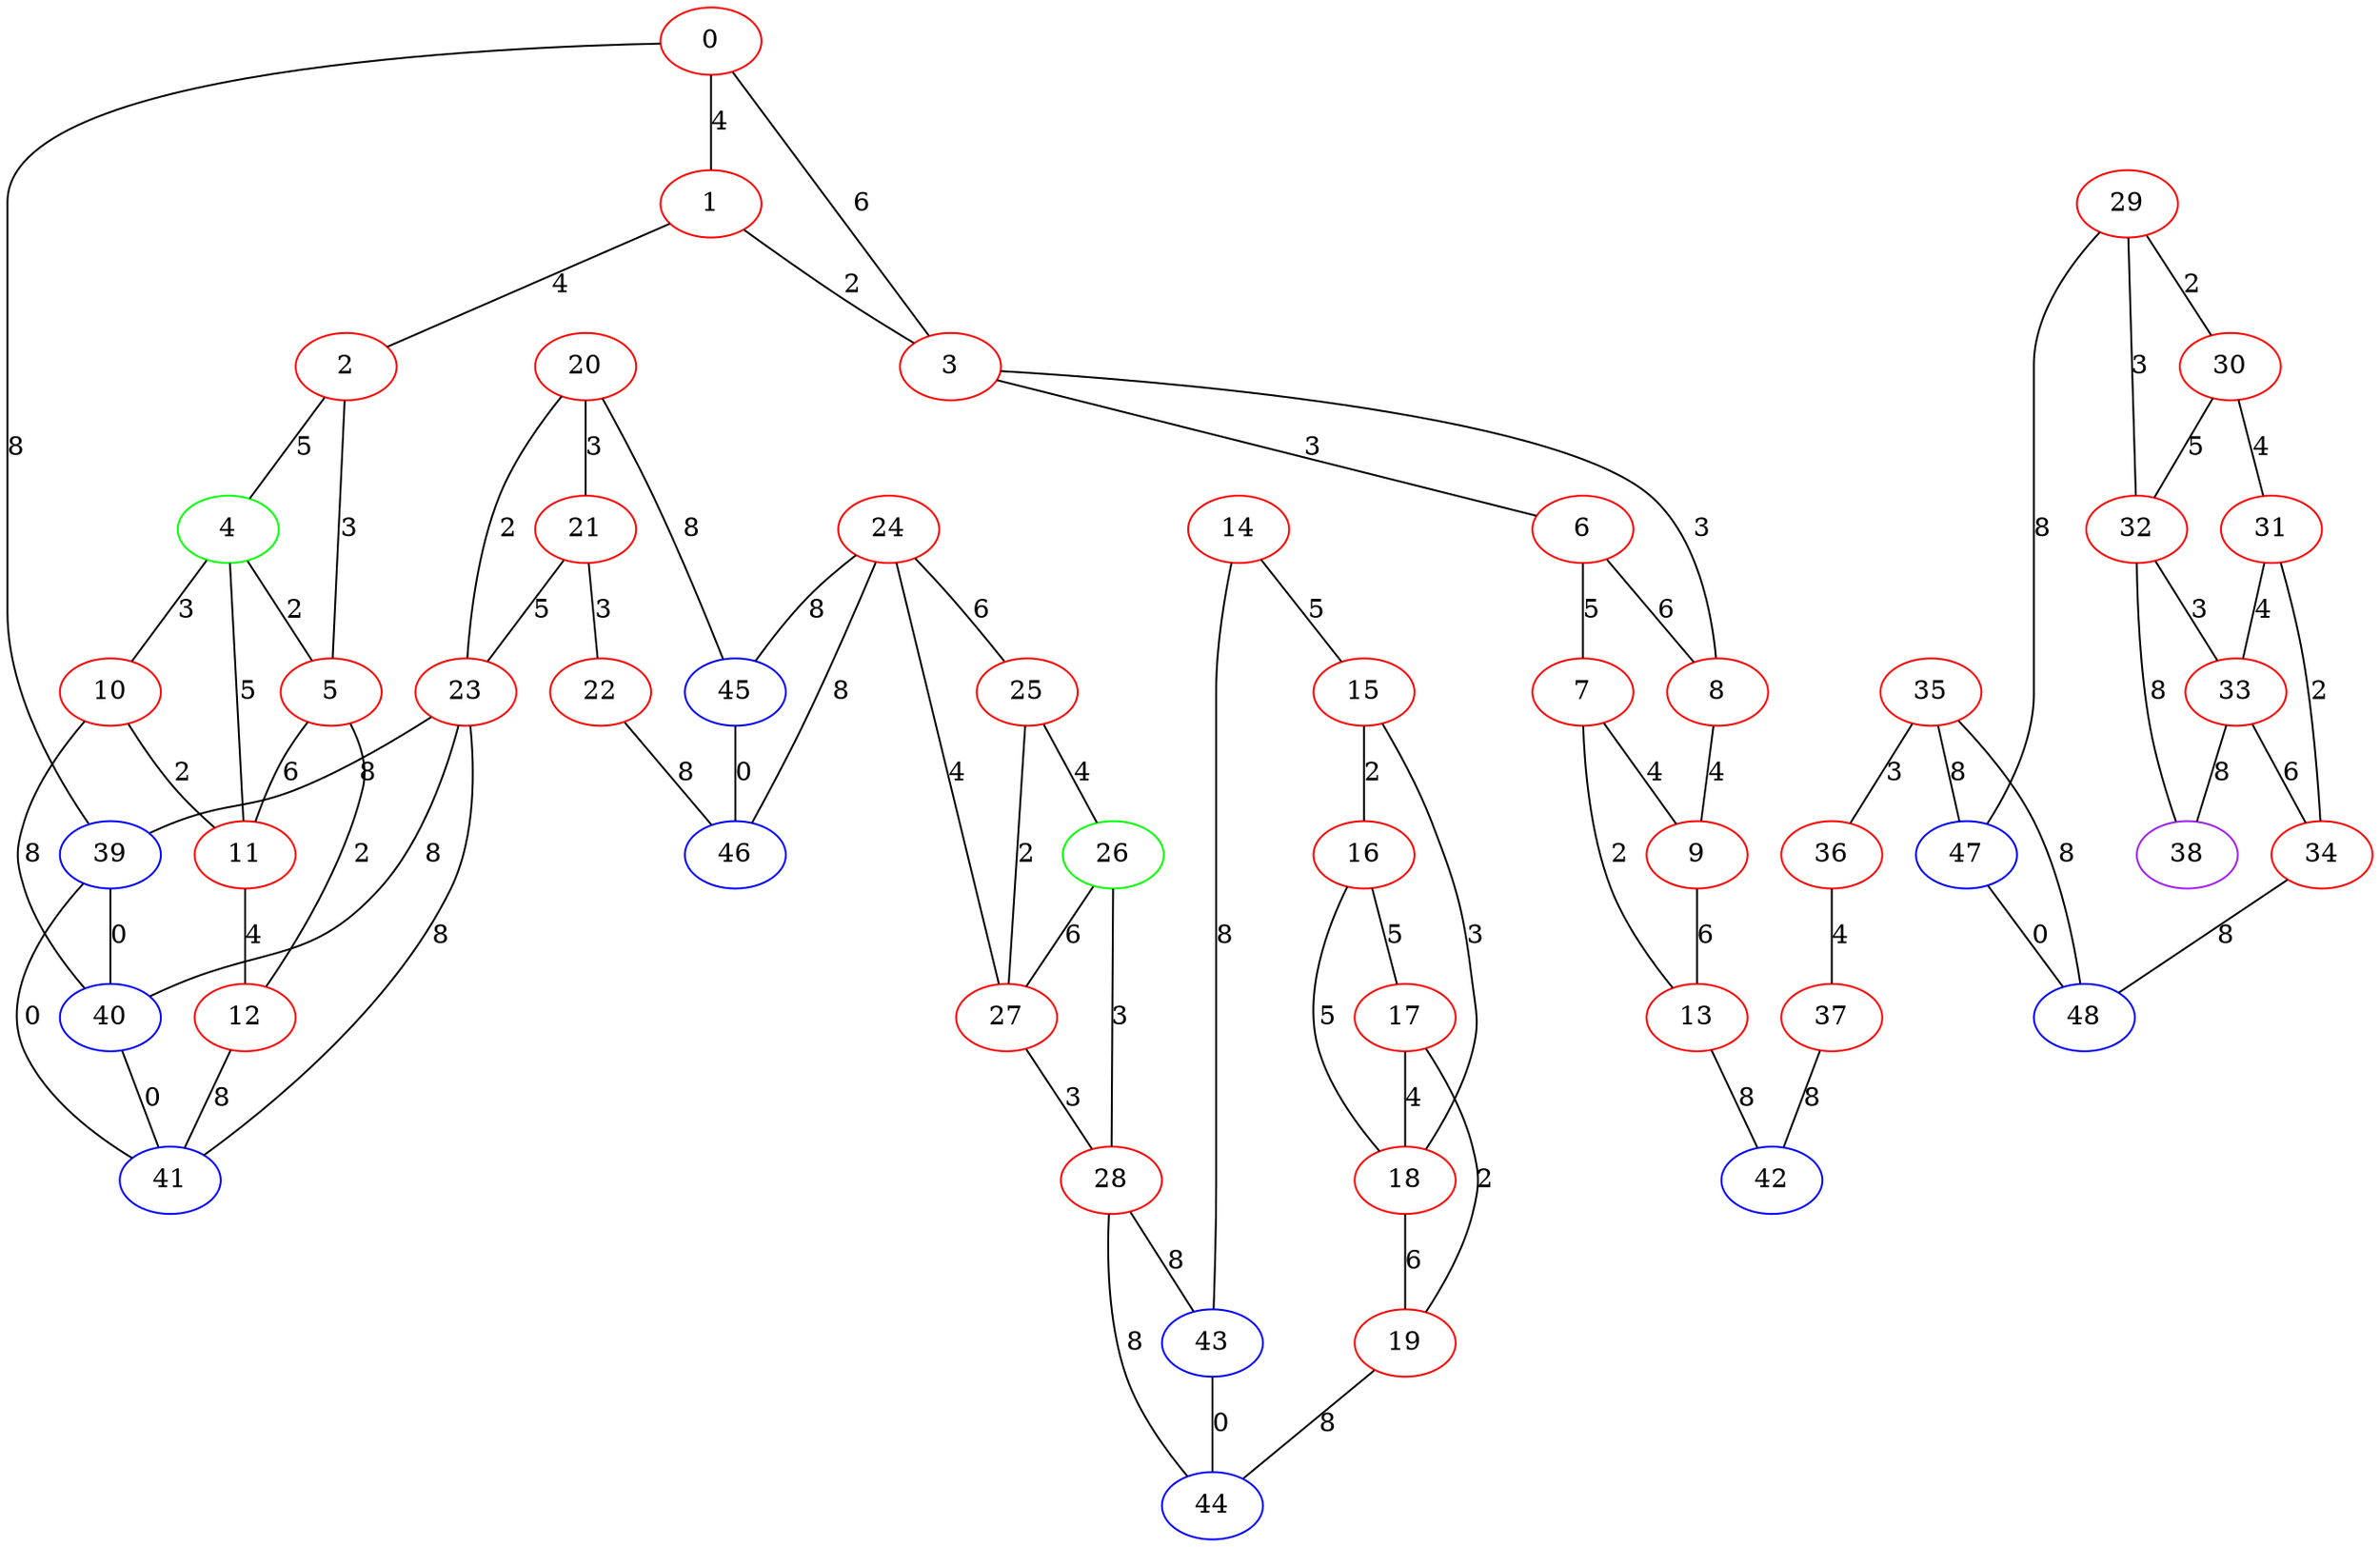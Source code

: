 graph "" {
0 [color=red, weight=1];
1 [color=red, weight=1];
2 [color=red, weight=1];
3 [color=red, weight=1];
4 [color=green, weight=2];
5 [color=red, weight=1];
6 [color=red, weight=1];
7 [color=red, weight=1];
8 [color=red, weight=1];
9 [color=red, weight=1];
10 [color=red, weight=1];
11 [color=red, weight=1];
12 [color=red, weight=1];
13 [color=red, weight=1];
14 [color=red, weight=1];
15 [color=red, weight=1];
16 [color=red, weight=1];
17 [color=red, weight=1];
18 [color=red, weight=1];
19 [color=red, weight=1];
20 [color=red, weight=1];
21 [color=red, weight=1];
22 [color=red, weight=1];
23 [color=red, weight=1];
24 [color=red, weight=1];
25 [color=red, weight=1];
26 [color=green, weight=2];
27 [color=red, weight=1];
28 [color=red, weight=1];
29 [color=red, weight=1];
30 [color=red, weight=1];
31 [color=red, weight=1];
32 [color=red, weight=1];
33 [color=red, weight=1];
34 [color=red, weight=1];
35 [color=red, weight=1];
36 [color=red, weight=1];
37 [color=red, weight=1];
38 [color=purple, weight=4];
39 [color=blue, weight=3];
40 [color=blue, weight=3];
41 [color=blue, weight=3];
42 [color=blue, weight=3];
43 [color=blue, weight=3];
44 [color=blue, weight=3];
45 [color=blue, weight=3];
46 [color=blue, weight=3];
47 [color=blue, weight=3];
48 [color=blue, weight=3];
0 -- 1  [key=0, label=4];
0 -- 3  [key=0, label=6];
0 -- 39  [key=0, label=8];
1 -- 2  [key=0, label=4];
1 -- 3  [key=0, label=2];
2 -- 4  [key=0, label=5];
2 -- 5  [key=0, label=3];
3 -- 8  [key=0, label=3];
3 -- 6  [key=0, label=3];
4 -- 11  [key=0, label=5];
4 -- 10  [key=0, label=3];
4 -- 5  [key=0, label=2];
5 -- 12  [key=0, label=2];
5 -- 11  [key=0, label=6];
6 -- 8  [key=0, label=6];
6 -- 7  [key=0, label=5];
7 -- 9  [key=0, label=4];
7 -- 13  [key=0, label=2];
8 -- 9  [key=0, label=4];
9 -- 13  [key=0, label=6];
10 -- 40  [key=0, label=8];
10 -- 11  [key=0, label=2];
11 -- 12  [key=0, label=4];
12 -- 41  [key=0, label=8];
13 -- 42  [key=0, label=8];
14 -- 43  [key=0, label=8];
14 -- 15  [key=0, label=5];
15 -- 16  [key=0, label=2];
15 -- 18  [key=0, label=3];
16 -- 17  [key=0, label=5];
16 -- 18  [key=0, label=5];
17 -- 18  [key=0, label=4];
17 -- 19  [key=0, label=2];
18 -- 19  [key=0, label=6];
19 -- 44  [key=0, label=8];
20 -- 45  [key=0, label=8];
20 -- 21  [key=0, label=3];
20 -- 23  [key=0, label=2];
21 -- 22  [key=0, label=3];
21 -- 23  [key=0, label=5];
22 -- 46  [key=0, label=8];
23 -- 40  [key=0, label=8];
23 -- 41  [key=0, label=8];
23 -- 39  [key=0, label=8];
24 -- 25  [key=0, label=6];
24 -- 27  [key=0, label=4];
24 -- 45  [key=0, label=8];
24 -- 46  [key=0, label=8];
25 -- 26  [key=0, label=4];
25 -- 27  [key=0, label=2];
26 -- 27  [key=0, label=6];
26 -- 28  [key=0, label=3];
27 -- 28  [key=0, label=3];
28 -- 43  [key=0, label=8];
28 -- 44  [key=0, label=8];
29 -- 32  [key=0, label=3];
29 -- 30  [key=0, label=2];
29 -- 47  [key=0, label=8];
30 -- 32  [key=0, label=5];
30 -- 31  [key=0, label=4];
31 -- 33  [key=0, label=4];
31 -- 34  [key=0, label=2];
32 -- 33  [key=0, label=3];
32 -- 38  [key=0, label=8];
33 -- 34  [key=0, label=6];
33 -- 38  [key=0, label=8];
34 -- 48  [key=0, label=8];
35 -- 48  [key=0, label=8];
35 -- 36  [key=0, label=3];
35 -- 47  [key=0, label=8];
36 -- 37  [key=0, label=4];
37 -- 42  [key=0, label=8];
39 -- 40  [key=0, label=0];
39 -- 41  [key=0, label=0];
40 -- 41  [key=0, label=0];
43 -- 44  [key=0, label=0];
45 -- 46  [key=0, label=0];
47 -- 48  [key=0, label=0];
}
